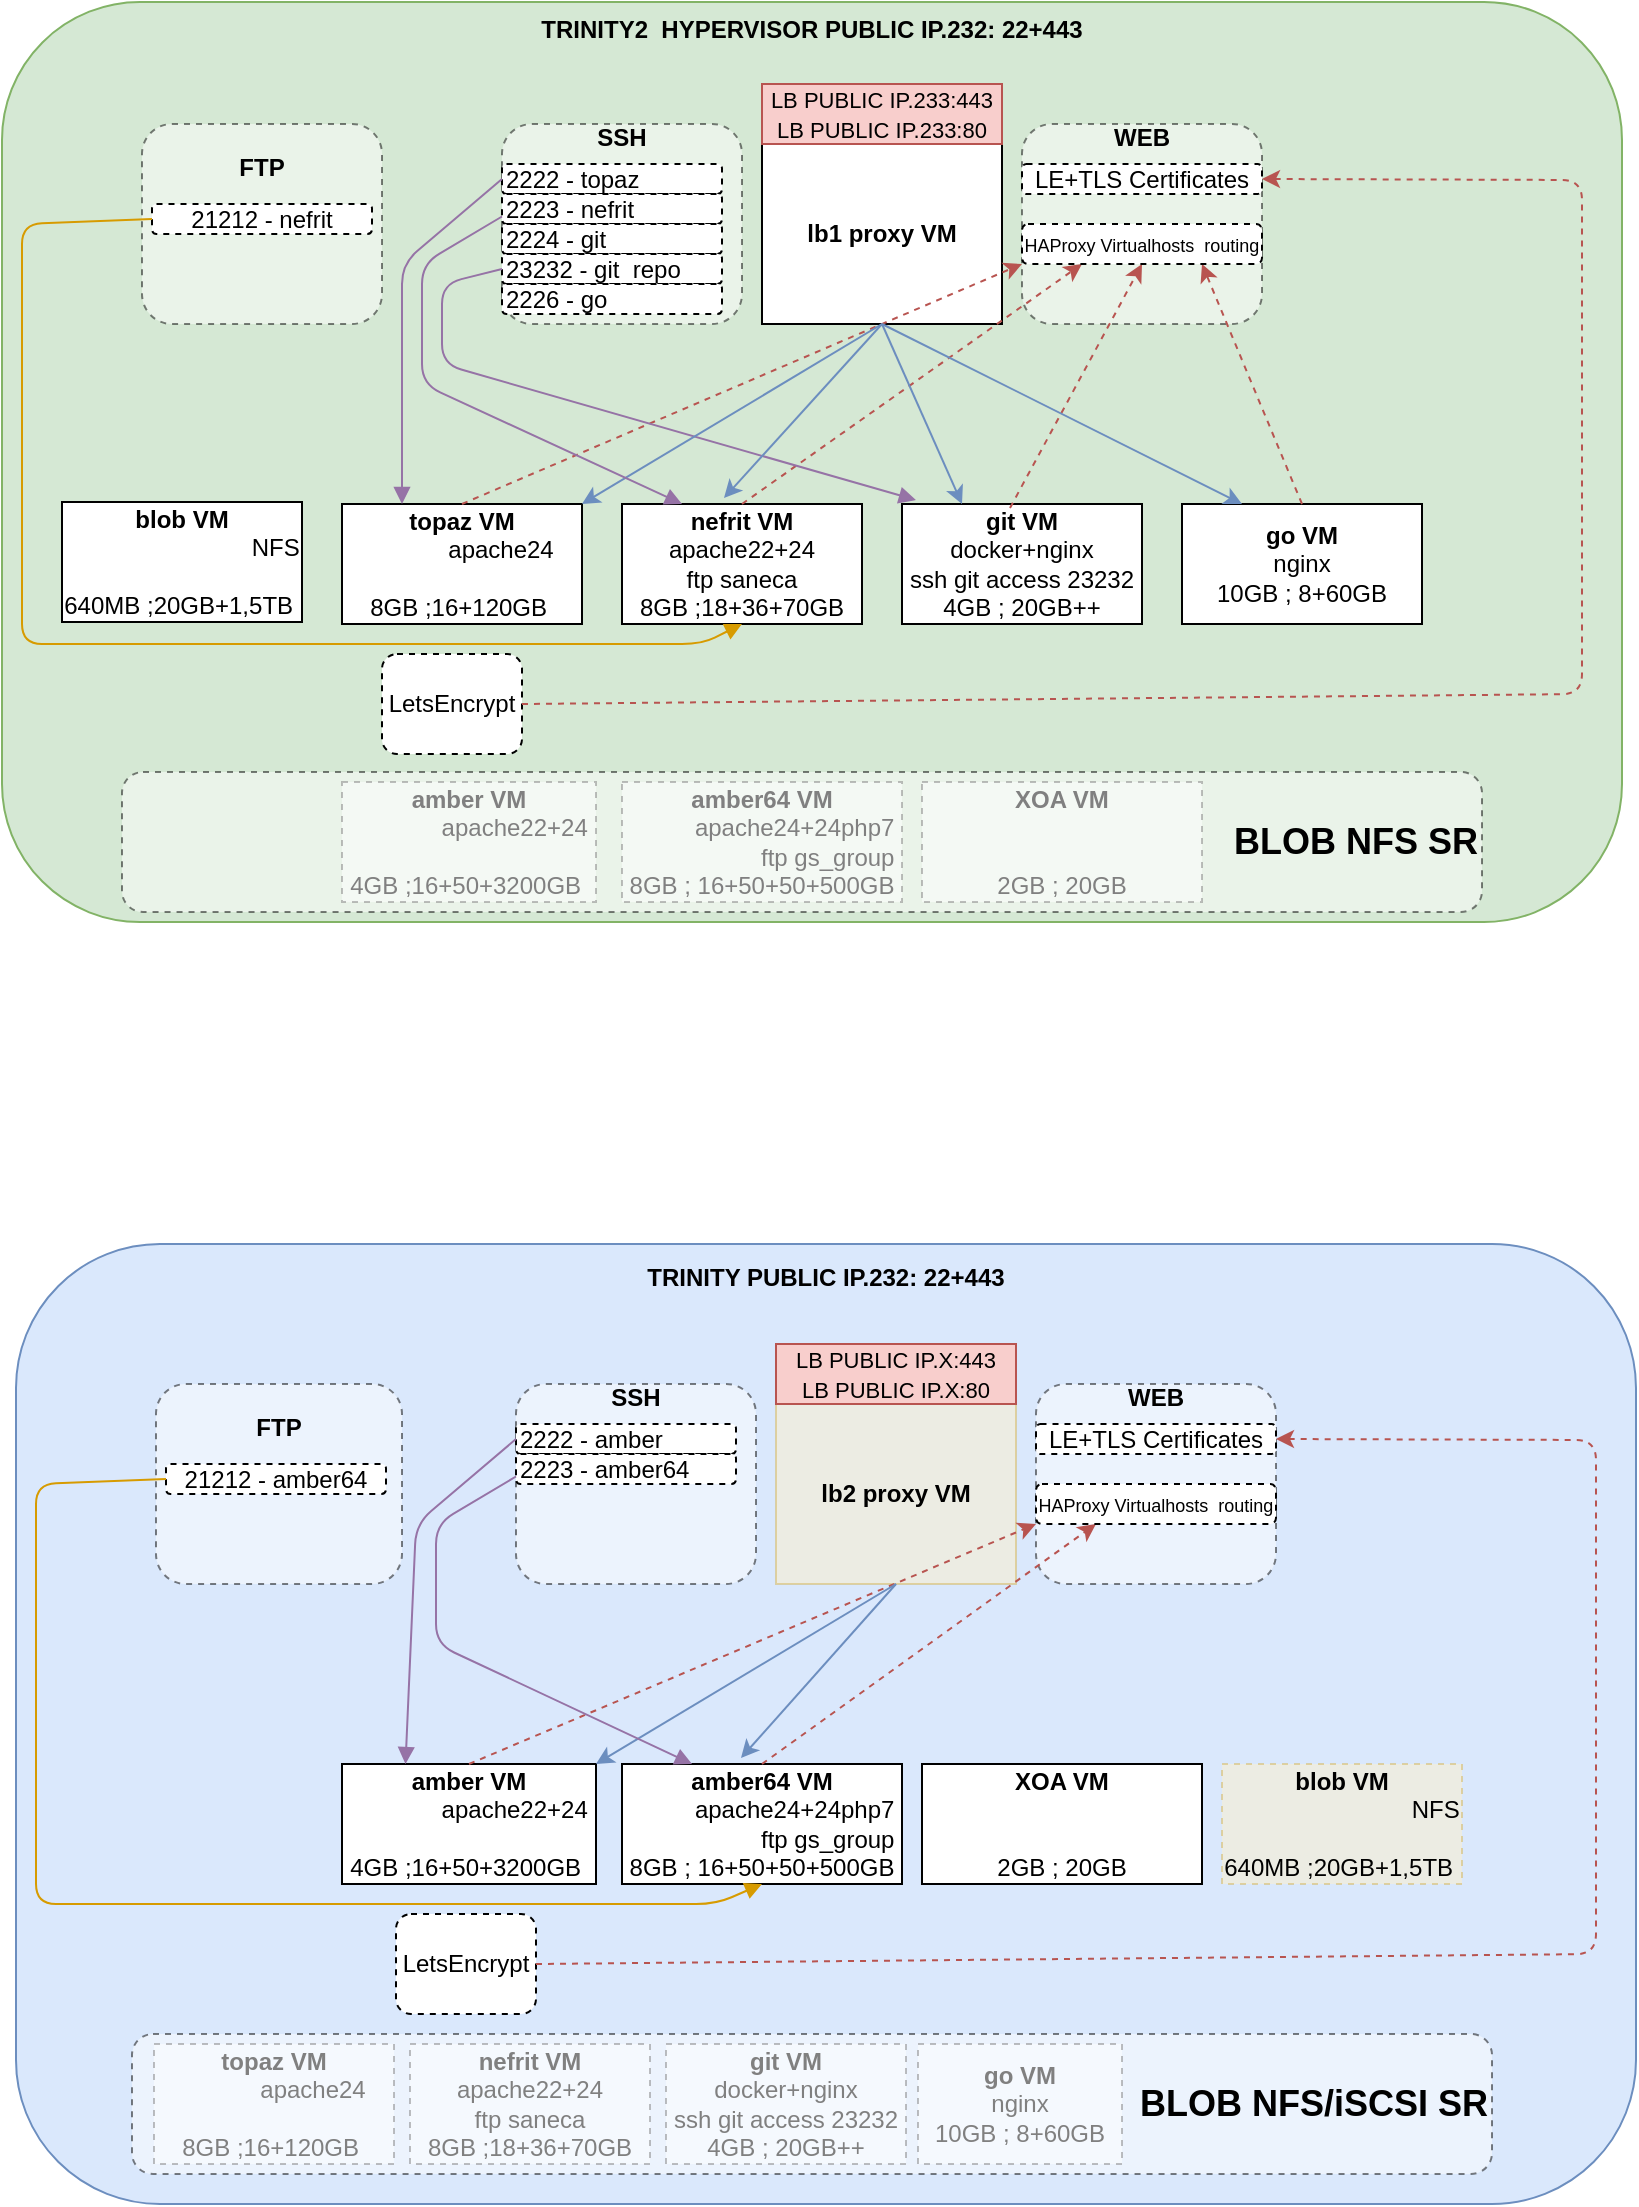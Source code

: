 <mxfile version="14.9.5" type="github">
  <diagram id="hEOPRyQ-eAC0z9hbc_f6" name="Page-1">
    <mxGraphModel dx="1694" dy="1250" grid="1" gridSize="10" guides="1" tooltips="1" connect="1" arrows="1" fold="1" page="1" pageScale="1" pageWidth="827" pageHeight="1169" math="0" shadow="0">
      <root>
        <mxCell id="0" />
        <mxCell id="1" parent="0" />
        <mxCell id="1HiquVqcEUUngfIJ4meI-1" value="&lt;b&gt;TRINITY2 &amp;nbsp;HYPERVISOR PUBLIC IP.232: 22+443&lt;br&gt;&lt;br&gt;&lt;br&gt;&lt;br&gt;&lt;br&gt;&lt;br&gt;&lt;br&gt;&lt;br&gt;&lt;br&gt;&lt;br&gt;&lt;br&gt;&lt;br&gt;&lt;br&gt;&lt;br&gt;&lt;br&gt;&lt;br&gt;&lt;br&gt;&lt;br&gt;&lt;br&gt;&lt;br&gt;&lt;br&gt;&lt;br&gt;&lt;br&gt;&lt;br&gt;&lt;br&gt;&lt;br&gt;&lt;br&gt;&lt;br&gt;&lt;br&gt;&lt;br&gt;&lt;br&gt;&lt;/b&gt;" style="rounded=1;whiteSpace=wrap;html=1;fillColor=#d5e8d4;strokeColor=#82b366;" parent="1" vertex="1">
          <mxGeometry x="10" y="10" width="810" height="460" as="geometry" />
        </mxCell>
        <mxCell id="SXLtPEiqwLkHwdA_sOVr-15" value="&lt;b&gt;WEB&lt;br&gt;&lt;br&gt;&lt;br&gt;&lt;br&gt;&lt;br&gt;&lt;br&gt;&lt;br&gt;&lt;/b&gt;" style="rounded=1;whiteSpace=wrap;html=1;dashed=1;opacity=50;" parent="1" vertex="1">
          <mxGeometry x="520" y="71" width="120" height="100" as="geometry" />
        </mxCell>
        <mxCell id="SXLtPEiqwLkHwdA_sOVr-1" value="&lt;b&gt;topaz VM&lt;br&gt;&lt;div style=&quot;text-align: right&quot;&gt;&lt;span style=&quot;font-weight: normal&quot;&gt;apache24&lt;/span&gt;&lt;/div&gt;&lt;/b&gt;&lt;div&gt;&lt;div style=&quot;text-align: right&quot;&gt;&lt;br&gt;&lt;/div&gt;&lt;div style=&quot;text-align: right&quot;&gt;8GB ;16+120GB&amp;nbsp;&lt;br&gt;&lt;/div&gt;&lt;/div&gt;" style="rounded=0;whiteSpace=wrap;html=1;" parent="1" vertex="1">
          <mxGeometry x="180" y="261" width="120" height="60" as="geometry" />
        </mxCell>
        <mxCell id="SXLtPEiqwLkHwdA_sOVr-2" value="&lt;b&gt;nefrit VM&lt;br&gt;&lt;/b&gt;apache22+24&lt;br&gt;ftp saneca&lt;br&gt;8GB ;18+36+70GB" style="rounded=0;whiteSpace=wrap;html=1;" parent="1" vertex="1">
          <mxGeometry x="320" y="261" width="120" height="60" as="geometry" />
        </mxCell>
        <mxCell id="SXLtPEiqwLkHwdA_sOVr-3" value="&lt;b&gt;git VM&lt;br&gt;&lt;/b&gt;docker+nginx&lt;br&gt;ssh git access&amp;nbsp;23232&lt;br&gt;4GB ; 20GB++" style="rounded=0;whiteSpace=wrap;html=1;" parent="1" vertex="1">
          <mxGeometry x="460" y="261" width="120" height="60" as="geometry" />
        </mxCell>
        <mxCell id="SXLtPEiqwLkHwdA_sOVr-4" value="&lt;b&gt;go VM&lt;br&gt;&lt;/b&gt;nginx&lt;br&gt;10GB ; 8+60GB" style="rounded=0;whiteSpace=wrap;html=1;" parent="1" vertex="1">
          <mxGeometry x="600" y="261" width="120" height="60" as="geometry" />
        </mxCell>
        <mxCell id="SXLtPEiqwLkHwdA_sOVr-5" value="&lt;b&gt;lb1 proxy VM&lt;/b&gt;" style="rounded=0;whiteSpace=wrap;html=1;" parent="1" vertex="1">
          <mxGeometry x="390" y="81" width="120" height="90" as="geometry" />
        </mxCell>
        <mxCell id="SXLtPEiqwLkHwdA_sOVr-6" value="&lt;font style=&quot;font-size: 11px&quot;&gt;LB PUBLIC IP.233:443&lt;br&gt;LB PUBLIC IP.233:80&lt;/font&gt;" style="text;html=1;strokeColor=#b85450;fillColor=#f8cecc;align=center;verticalAlign=middle;whiteSpace=wrap;rounded=0;" parent="1" vertex="1">
          <mxGeometry x="390" y="51" width="120" height="30" as="geometry" />
        </mxCell>
        <mxCell id="SXLtPEiqwLkHwdA_sOVr-8" value="LetsEncrypt" style="rounded=1;whiteSpace=wrap;html=1;dashed=1;" parent="1" vertex="1">
          <mxGeometry x="200" y="336" width="70" height="50" as="geometry" />
        </mxCell>
        <mxCell id="SXLtPEiqwLkHwdA_sOVr-9" value="" style="endArrow=classic;html=1;entryX=1;entryY=0.5;entryDx=0;entryDy=0;exitX=1;exitY=0.5;exitDx=0;exitDy=0;fillColor=#f8cecc;strokeColor=#b85450;dashed=1;" parent="1" source="SXLtPEiqwLkHwdA_sOVr-8" target="SXLtPEiqwLkHwdA_sOVr-7" edge="1">
          <mxGeometry width="50" height="50" relative="1" as="geometry">
            <mxPoint x="260" y="356" as="sourcePoint" />
            <mxPoint x="500" y="261" as="targetPoint" />
            <Array as="points">
              <mxPoint x="800" y="356" />
              <mxPoint x="800" y="99" />
            </Array>
          </mxGeometry>
        </mxCell>
        <mxCell id="SXLtPEiqwLkHwdA_sOVr-11" value="" style="endArrow=classic;html=1;entryX=0;entryY=1;entryDx=0;entryDy=0;exitX=0.5;exitY=0;exitDx=0;exitDy=0;fillColor=#f8cecc;strokeColor=#b85450;dashed=1;" parent="1" source="SXLtPEiqwLkHwdA_sOVr-1" target="SXLtPEiqwLkHwdA_sOVr-10" edge="1">
          <mxGeometry width="50" height="50" relative="1" as="geometry">
            <mxPoint x="450" y="311" as="sourcePoint" />
            <mxPoint x="500" y="261" as="targetPoint" />
          </mxGeometry>
        </mxCell>
        <mxCell id="SXLtPEiqwLkHwdA_sOVr-12" value="" style="endArrow=classic;html=1;entryX=0.25;entryY=1;entryDx=0;entryDy=0;exitX=0.5;exitY=0;exitDx=0;exitDy=0;fillColor=#f8cecc;strokeColor=#b85450;dashed=1;" parent="1" source="SXLtPEiqwLkHwdA_sOVr-2" target="SXLtPEiqwLkHwdA_sOVr-10" edge="1">
          <mxGeometry width="50" height="50" relative="1" as="geometry">
            <mxPoint x="250" y="271" as="sourcePoint" />
            <mxPoint x="530" y="151" as="targetPoint" />
          </mxGeometry>
        </mxCell>
        <mxCell id="SXLtPEiqwLkHwdA_sOVr-13" value="" style="endArrow=classic;html=1;entryX=0.5;entryY=1;entryDx=0;entryDy=0;exitX=0.45;exitY=0.033;exitDx=0;exitDy=0;exitPerimeter=0;fillColor=#f8cecc;strokeColor=#b85450;dashed=1;" parent="1" source="SXLtPEiqwLkHwdA_sOVr-3" target="SXLtPEiqwLkHwdA_sOVr-10" edge="1">
          <mxGeometry width="50" height="50" relative="1" as="geometry">
            <mxPoint x="390" y="271" as="sourcePoint" />
            <mxPoint x="547.5" y="151" as="targetPoint" />
          </mxGeometry>
        </mxCell>
        <mxCell id="SXLtPEiqwLkHwdA_sOVr-14" value="" style="endArrow=classic;html=1;entryX=0.75;entryY=1;entryDx=0;entryDy=0;exitX=0.5;exitY=0;exitDx=0;exitDy=0;fillColor=#f8cecc;strokeColor=#b85450;dashed=1;" parent="1" source="SXLtPEiqwLkHwdA_sOVr-4" target="SXLtPEiqwLkHwdA_sOVr-10" edge="1">
          <mxGeometry width="50" height="50" relative="1" as="geometry">
            <mxPoint x="400" y="281" as="sourcePoint" />
            <mxPoint x="557.5" y="161" as="targetPoint" />
          </mxGeometry>
        </mxCell>
        <mxCell id="SXLtPEiqwLkHwdA_sOVr-16" value="&lt;b&gt;SSH&lt;br&gt;&lt;br&gt;&lt;br&gt;&lt;br&gt;&lt;br&gt;&lt;br&gt;&lt;br&gt;&lt;/b&gt;" style="rounded=1;whiteSpace=wrap;html=1;dashed=1;opacity=50;" parent="1" vertex="1">
          <mxGeometry x="260" y="71" width="120" height="100" as="geometry" />
        </mxCell>
        <mxCell id="SXLtPEiqwLkHwdA_sOVr-17" value="2222 - topaz" style="rounded=1;whiteSpace=wrap;html=1;dashed=1;align=left;" parent="1" vertex="1">
          <mxGeometry x="260" y="91" width="110" height="15" as="geometry" />
        </mxCell>
        <mxCell id="SXLtPEiqwLkHwdA_sOVr-19" value="2223 - nefrit" style="rounded=1;whiteSpace=wrap;html=1;dashed=1;align=left;" parent="1" vertex="1">
          <mxGeometry x="260" y="106" width="110" height="15" as="geometry" />
        </mxCell>
        <mxCell id="SXLtPEiqwLkHwdA_sOVr-20" value="2224 - git" style="rounded=1;whiteSpace=wrap;html=1;dashed=1;align=left;" parent="1" vertex="1">
          <mxGeometry x="260" y="121" width="110" height="15" as="geometry" />
        </mxCell>
        <mxCell id="SXLtPEiqwLkHwdA_sOVr-21" value="23232 - git &amp;nbsp;repo" style="rounded=1;whiteSpace=wrap;html=1;dashed=1;align=left;" parent="1" vertex="1">
          <mxGeometry x="260" y="136" width="110" height="15" as="geometry" />
        </mxCell>
        <mxCell id="SXLtPEiqwLkHwdA_sOVr-23" value="" style="endArrow=block;html=1;exitX=0;exitY=0.5;exitDx=0;exitDy=0;entryX=0.25;entryY=0;entryDx=0;entryDy=0;endFill=1;fillColor=#e1d5e7;strokeColor=#9673a6;" parent="1" source="SXLtPEiqwLkHwdA_sOVr-17" target="SXLtPEiqwLkHwdA_sOVr-1" edge="1">
          <mxGeometry width="50" height="50" relative="1" as="geometry">
            <mxPoint x="450" y="311" as="sourcePoint" />
            <mxPoint x="500" y="261" as="targetPoint" />
            <Array as="points">
              <mxPoint x="210" y="141" />
            </Array>
          </mxGeometry>
        </mxCell>
        <mxCell id="SXLtPEiqwLkHwdA_sOVr-28" value="" style="endArrow=block;html=1;exitX=0;exitY=0.5;exitDx=0;exitDy=0;entryX=0.058;entryY=-0.033;entryDx=0;entryDy=0;endFill=1;fillColor=#e1d5e7;strokeColor=#9673a6;entryPerimeter=0;" parent="1" source="SXLtPEiqwLkHwdA_sOVr-21" target="SXLtPEiqwLkHwdA_sOVr-3" edge="1">
          <mxGeometry width="50" height="50" relative="1" as="geometry">
            <mxPoint x="270" y="108.5" as="sourcePoint" />
            <mxPoint x="220" y="271" as="targetPoint" />
            <Array as="points">
              <mxPoint x="230" y="151" />
              <mxPoint x="230" y="191" />
            </Array>
          </mxGeometry>
        </mxCell>
        <mxCell id="SXLtPEiqwLkHwdA_sOVr-30" value="&lt;b&gt;FTP&lt;br&gt;&lt;br&gt;&lt;br&gt;&lt;br&gt;&lt;br&gt;&lt;/b&gt;" style="rounded=1;whiteSpace=wrap;html=1;dashed=1;opacity=50;" parent="1" vertex="1">
          <mxGeometry x="80" y="71" width="120" height="100" as="geometry" />
        </mxCell>
        <mxCell id="SXLtPEiqwLkHwdA_sOVr-32" value="21212 - nefrit" style="rounded=1;whiteSpace=wrap;html=1;dashed=1;" parent="1" vertex="1">
          <mxGeometry x="85" y="111" width="110" height="15" as="geometry" />
        </mxCell>
        <mxCell id="SXLtPEiqwLkHwdA_sOVr-34" value="" style="endArrow=block;html=1;exitX=0;exitY=0.5;exitDx=0;exitDy=0;entryX=0.5;entryY=1;entryDx=0;entryDy=0;endFill=1;fillColor=#ffe6cc;strokeColor=#d79b00;" parent="1" source="SXLtPEiqwLkHwdA_sOVr-32" target="SXLtPEiqwLkHwdA_sOVr-2" edge="1">
          <mxGeometry width="50" height="50" relative="1" as="geometry">
            <mxPoint x="95" y="113.5" as="sourcePoint" />
            <mxPoint x="190" y="301" as="targetPoint" />
            <Array as="points">
              <mxPoint x="20" y="121" />
              <mxPoint x="20" y="221" />
              <mxPoint x="20" y="331" />
              <mxPoint x="85" y="331" />
              <mxPoint x="360" y="331" />
            </Array>
          </mxGeometry>
        </mxCell>
        <mxCell id="SXLtPEiqwLkHwdA_sOVr-35" value="" style="endArrow=classic;html=1;entryX=1;entryY=0;entryDx=0;entryDy=0;exitX=0.5;exitY=1;exitDx=0;exitDy=0;fillColor=#dae8fc;strokeColor=#6c8ebf;" parent="1" source="SXLtPEiqwLkHwdA_sOVr-5" target="SXLtPEiqwLkHwdA_sOVr-1" edge="1">
          <mxGeometry width="50" height="50" relative="1" as="geometry">
            <mxPoint x="490" y="301" as="sourcePoint" />
            <mxPoint x="540" y="251" as="targetPoint" />
          </mxGeometry>
        </mxCell>
        <mxCell id="SXLtPEiqwLkHwdA_sOVr-36" value="" style="endArrow=classic;html=1;entryX=0.425;entryY=-0.05;entryDx=0;entryDy=0;exitX=0.5;exitY=1;exitDx=0;exitDy=0;entryPerimeter=0;fillColor=#dae8fc;strokeColor=#6c8ebf;" parent="1" source="SXLtPEiqwLkHwdA_sOVr-5" target="SXLtPEiqwLkHwdA_sOVr-2" edge="1">
          <mxGeometry width="50" height="50" relative="1" as="geometry">
            <mxPoint x="430" y="151" as="sourcePoint" />
            <mxPoint x="310" y="271" as="targetPoint" />
          </mxGeometry>
        </mxCell>
        <mxCell id="SXLtPEiqwLkHwdA_sOVr-37" value="" style="endArrow=classic;html=1;entryX=0.25;entryY=0;entryDx=0;entryDy=0;exitX=0.5;exitY=1;exitDx=0;exitDy=0;fillColor=#dae8fc;strokeColor=#6c8ebf;" parent="1" source="SXLtPEiqwLkHwdA_sOVr-5" target="SXLtPEiqwLkHwdA_sOVr-3" edge="1">
          <mxGeometry width="50" height="50" relative="1" as="geometry">
            <mxPoint x="460" y="151" as="sourcePoint" />
            <mxPoint x="381" y="268" as="targetPoint" />
          </mxGeometry>
        </mxCell>
        <mxCell id="SXLtPEiqwLkHwdA_sOVr-38" value="" style="endArrow=classic;html=1;entryX=0.25;entryY=0;entryDx=0;entryDy=0;exitX=0.5;exitY=1;exitDx=0;exitDy=0;fillColor=#dae8fc;strokeColor=#6c8ebf;" parent="1" source="SXLtPEiqwLkHwdA_sOVr-5" target="SXLtPEiqwLkHwdA_sOVr-4" edge="1">
          <mxGeometry width="50" height="50" relative="1" as="geometry">
            <mxPoint x="460" y="151" as="sourcePoint" />
            <mxPoint x="500" y="271" as="targetPoint" />
          </mxGeometry>
        </mxCell>
        <mxCell id="SXLtPEiqwLkHwdA_sOVr-39" value="2226 - go" style="rounded=1;whiteSpace=wrap;html=1;dashed=1;align=left;" parent="1" vertex="1">
          <mxGeometry x="260" y="151" width="110" height="15" as="geometry" />
        </mxCell>
        <mxCell id="SXLtPEiqwLkHwdA_sOVr-7" value="LE+TLS Certificates" style="rounded=1;whiteSpace=wrap;html=1;dashed=1;" parent="1" vertex="1">
          <mxGeometry x="520" y="91" width="120" height="15" as="geometry" />
        </mxCell>
        <mxCell id="SXLtPEiqwLkHwdA_sOVr-10" value="&lt;font style=&quot;font-size: 9px&quot;&gt;HAProxy Virtualhosts &amp;nbsp;routing&lt;/font&gt;" style="rounded=1;whiteSpace=wrap;html=1;dashed=1;" parent="1" vertex="1">
          <mxGeometry x="520" y="121" width="120" height="20" as="geometry" />
        </mxCell>
        <mxCell id="SXLtPEiqwLkHwdA_sOVr-41" value="" style="endArrow=block;html=1;exitX=0;exitY=0.75;exitDx=0;exitDy=0;entryX=0.25;entryY=0;entryDx=0;entryDy=0;endFill=1;fillColor=#e1d5e7;strokeColor=#9673a6;" parent="1" source="SXLtPEiqwLkHwdA_sOVr-19" target="SXLtPEiqwLkHwdA_sOVr-2" edge="1">
          <mxGeometry width="50" height="50" relative="1" as="geometry">
            <mxPoint x="270" y="153.5" as="sourcePoint" />
            <mxPoint x="476.96" y="269.02" as="targetPoint" />
            <Array as="points">
              <mxPoint x="220" y="141" />
              <mxPoint x="220" y="201" />
            </Array>
          </mxGeometry>
        </mxCell>
        <mxCell id="yglTp-ed2eau_NAfF2EX-1" value="&lt;b&gt;TRINITY PUBLIC IP.232: 22+443&lt;br&gt;&lt;br&gt;&lt;br&gt;&lt;br&gt;&lt;br&gt;&lt;br&gt;&lt;br&gt;&lt;br&gt;&lt;br&gt;&lt;br&gt;&lt;br&gt;&lt;br&gt;&lt;br&gt;&lt;br&gt;&lt;br&gt;&lt;br&gt;&lt;br&gt;&lt;br&gt;&lt;br&gt;&lt;br&gt;&lt;br&gt;&lt;br&gt;&lt;br&gt;&lt;br&gt;&lt;br&gt;&lt;br&gt;&lt;br&gt;&lt;br&gt;&lt;br&gt;&lt;br&gt;&lt;br&gt;&lt;br&gt;&lt;/b&gt;" style="rounded=1;whiteSpace=wrap;html=1;fillColor=#dae8fc;strokeColor=#6c8ebf;" vertex="1" parent="1">
          <mxGeometry x="17" y="631" width="810" height="480" as="geometry" />
        </mxCell>
        <mxCell id="yglTp-ed2eau_NAfF2EX-2" value="&lt;b&gt;WEB&lt;br&gt;&lt;br&gt;&lt;br&gt;&lt;br&gt;&lt;br&gt;&lt;br&gt;&lt;br&gt;&lt;/b&gt;" style="rounded=1;whiteSpace=wrap;html=1;dashed=1;opacity=50;" vertex="1" parent="1">
          <mxGeometry x="527" y="701" width="120" height="100" as="geometry" />
        </mxCell>
        <mxCell id="yglTp-ed2eau_NAfF2EX-3" value="&lt;b&gt;amber VM&lt;br&gt;&lt;div style=&quot;text-align: right&quot;&gt;&lt;span style=&quot;font-weight: normal&quot;&gt;apache22+24&lt;/span&gt;&lt;/div&gt;&lt;/b&gt;&lt;div&gt;&lt;div style=&quot;text-align: right&quot;&gt;&lt;br&gt;&lt;/div&gt;&lt;/div&gt;&lt;div style=&quot;text-align: right&quot;&gt;4GB ;16+50+3200GB&amp;nbsp;&lt;/div&gt;" style="rounded=0;whiteSpace=wrap;html=1;" vertex="1" parent="1">
          <mxGeometry x="180" y="891" width="127" height="60" as="geometry" />
        </mxCell>
        <mxCell id="yglTp-ed2eau_NAfF2EX-4" value="&lt;b&gt;amber64 VM&lt;br&gt;&lt;div style=&quot;text-align: right&quot;&gt;&lt;span style=&quot;font-weight: normal&quot;&gt;apache24+24php7&lt;/span&gt;&lt;/div&gt;&lt;/b&gt;&lt;div style=&quot;text-align: right&quot;&gt;ftp gs_group&lt;/div&gt;&lt;div style=&quot;text-align: right&quot;&gt;8GB ; 16+50+50+500GB&lt;/div&gt;" style="rounded=0;whiteSpace=wrap;html=1;" vertex="1" parent="1">
          <mxGeometry x="320" y="891" width="140" height="60" as="geometry" />
        </mxCell>
        <mxCell id="yglTp-ed2eau_NAfF2EX-7" value="&lt;b&gt;lb2 proxy VM&lt;/b&gt;" style="rounded=0;whiteSpace=wrap;html=1;fillColor=#fff2cc;strokeColor=#d6b656;opacity=50;" vertex="1" parent="1">
          <mxGeometry x="397" y="711" width="120" height="90" as="geometry" />
        </mxCell>
        <mxCell id="yglTp-ed2eau_NAfF2EX-8" value="&lt;font style=&quot;font-size: 11px&quot;&gt;LB PUBLIC IP.X:443&lt;br&gt;LB PUBLIC IP.X:80&lt;/font&gt;" style="text;html=1;strokeColor=#b85450;fillColor=#f8cecc;align=center;verticalAlign=middle;whiteSpace=wrap;rounded=0;" vertex="1" parent="1">
          <mxGeometry x="397" y="681" width="120" height="30" as="geometry" />
        </mxCell>
        <mxCell id="yglTp-ed2eau_NAfF2EX-9" value="LetsEncrypt" style="rounded=1;whiteSpace=wrap;html=1;dashed=1;" vertex="1" parent="1">
          <mxGeometry x="207" y="966" width="70" height="50" as="geometry" />
        </mxCell>
        <mxCell id="yglTp-ed2eau_NAfF2EX-10" value="" style="endArrow=classic;html=1;entryX=1;entryY=0.5;entryDx=0;entryDy=0;exitX=1;exitY=0.5;exitDx=0;exitDy=0;fillColor=#f8cecc;strokeColor=#b85450;dashed=1;" edge="1" parent="1" source="yglTp-ed2eau_NAfF2EX-9" target="yglTp-ed2eau_NAfF2EX-31">
          <mxGeometry width="50" height="50" relative="1" as="geometry">
            <mxPoint x="267" y="986" as="sourcePoint" />
            <mxPoint x="507" y="891" as="targetPoint" />
            <Array as="points">
              <mxPoint x="807" y="986" />
              <mxPoint x="807" y="729" />
            </Array>
          </mxGeometry>
        </mxCell>
        <mxCell id="yglTp-ed2eau_NAfF2EX-11" value="" style="endArrow=classic;html=1;entryX=0;entryY=1;entryDx=0;entryDy=0;exitX=0.5;exitY=0;exitDx=0;exitDy=0;fillColor=#f8cecc;strokeColor=#b85450;dashed=1;" edge="1" parent="1" source="yglTp-ed2eau_NAfF2EX-3" target="yglTp-ed2eau_NAfF2EX-32">
          <mxGeometry width="50" height="50" relative="1" as="geometry">
            <mxPoint x="457" y="941" as="sourcePoint" />
            <mxPoint x="507" y="891" as="targetPoint" />
          </mxGeometry>
        </mxCell>
        <mxCell id="yglTp-ed2eau_NAfF2EX-12" value="" style="endArrow=classic;html=1;entryX=0.25;entryY=1;entryDx=0;entryDy=0;exitX=0.5;exitY=0;exitDx=0;exitDy=0;fillColor=#f8cecc;strokeColor=#b85450;dashed=1;" edge="1" parent="1" source="yglTp-ed2eau_NAfF2EX-4" target="yglTp-ed2eau_NAfF2EX-32">
          <mxGeometry width="50" height="50" relative="1" as="geometry">
            <mxPoint x="257" y="901" as="sourcePoint" />
            <mxPoint x="537" y="781" as="targetPoint" />
          </mxGeometry>
        </mxCell>
        <mxCell id="yglTp-ed2eau_NAfF2EX-15" value="&lt;b&gt;SSH&lt;br&gt;&lt;br&gt;&lt;br&gt;&lt;br&gt;&lt;br&gt;&lt;br&gt;&lt;br&gt;&lt;/b&gt;" style="rounded=1;whiteSpace=wrap;html=1;dashed=1;opacity=50;" vertex="1" parent="1">
          <mxGeometry x="267" y="701" width="120" height="100" as="geometry" />
        </mxCell>
        <mxCell id="yglTp-ed2eau_NAfF2EX-16" value="2222 - amber" style="rounded=1;whiteSpace=wrap;html=1;dashed=1;align=left;" vertex="1" parent="1">
          <mxGeometry x="267" y="721" width="110" height="15" as="geometry" />
        </mxCell>
        <mxCell id="yglTp-ed2eau_NAfF2EX-17" value="2223 - amber64" style="rounded=1;whiteSpace=wrap;html=1;dashed=1;align=left;" vertex="1" parent="1">
          <mxGeometry x="267" y="736" width="110" height="15" as="geometry" />
        </mxCell>
        <mxCell id="yglTp-ed2eau_NAfF2EX-20" value="" style="endArrow=block;html=1;exitX=0;exitY=0.5;exitDx=0;exitDy=0;entryX=0.25;entryY=0;entryDx=0;entryDy=0;endFill=1;fillColor=#e1d5e7;strokeColor=#9673a6;" edge="1" parent="1" source="yglTp-ed2eau_NAfF2EX-16" target="yglTp-ed2eau_NAfF2EX-3">
          <mxGeometry width="50" height="50" relative="1" as="geometry">
            <mxPoint x="457" y="941" as="sourcePoint" />
            <mxPoint x="507" y="891" as="targetPoint" />
            <Array as="points">
              <mxPoint x="217" y="771" />
            </Array>
          </mxGeometry>
        </mxCell>
        <mxCell id="yglTp-ed2eau_NAfF2EX-22" value="&lt;b&gt;FTP&lt;br&gt;&lt;br&gt;&lt;br&gt;&lt;br&gt;&lt;br&gt;&lt;/b&gt;" style="rounded=1;whiteSpace=wrap;html=1;dashed=1;opacity=50;" vertex="1" parent="1">
          <mxGeometry x="87" y="701" width="123" height="100" as="geometry" />
        </mxCell>
        <mxCell id="yglTp-ed2eau_NAfF2EX-24" value="21212 - amber64" style="rounded=1;whiteSpace=wrap;html=1;dashed=1;" vertex="1" parent="1">
          <mxGeometry x="92" y="741" width="110" height="15" as="geometry" />
        </mxCell>
        <mxCell id="yglTp-ed2eau_NAfF2EX-25" value="" style="endArrow=block;html=1;exitX=0;exitY=0.5;exitDx=0;exitDy=0;entryX=0.5;entryY=1;entryDx=0;entryDy=0;endFill=1;fillColor=#ffe6cc;strokeColor=#d79b00;" edge="1" parent="1" source="yglTp-ed2eau_NAfF2EX-24" target="yglTp-ed2eau_NAfF2EX-4">
          <mxGeometry width="50" height="50" relative="1" as="geometry">
            <mxPoint x="102" y="743.5" as="sourcePoint" />
            <mxPoint x="197" y="931" as="targetPoint" />
            <Array as="points">
              <mxPoint x="27" y="751" />
              <mxPoint x="27" y="851" />
              <mxPoint x="27" y="961" />
              <mxPoint x="92" y="961" />
              <mxPoint x="367" y="961" />
            </Array>
          </mxGeometry>
        </mxCell>
        <mxCell id="yglTp-ed2eau_NAfF2EX-26" value="" style="endArrow=classic;html=1;entryX=1;entryY=0;entryDx=0;entryDy=0;exitX=0.5;exitY=1;exitDx=0;exitDy=0;fillColor=#dae8fc;strokeColor=#6c8ebf;" edge="1" parent="1" source="yglTp-ed2eau_NAfF2EX-7" target="yglTp-ed2eau_NAfF2EX-3">
          <mxGeometry width="50" height="50" relative="1" as="geometry">
            <mxPoint x="497" y="931" as="sourcePoint" />
            <mxPoint x="547" y="881" as="targetPoint" />
          </mxGeometry>
        </mxCell>
        <mxCell id="yglTp-ed2eau_NAfF2EX-27" value="" style="endArrow=classic;html=1;entryX=0.425;entryY=-0.05;entryDx=0;entryDy=0;exitX=0.5;exitY=1;exitDx=0;exitDy=0;entryPerimeter=0;fillColor=#dae8fc;strokeColor=#6c8ebf;" edge="1" parent="1" source="yglTp-ed2eau_NAfF2EX-7" target="yglTp-ed2eau_NAfF2EX-4">
          <mxGeometry width="50" height="50" relative="1" as="geometry">
            <mxPoint x="437" y="781" as="sourcePoint" />
            <mxPoint x="317" y="901" as="targetPoint" />
          </mxGeometry>
        </mxCell>
        <mxCell id="yglTp-ed2eau_NAfF2EX-31" value="LE+TLS Certificates" style="rounded=1;whiteSpace=wrap;html=1;dashed=1;" vertex="1" parent="1">
          <mxGeometry x="527" y="721" width="120" height="15" as="geometry" />
        </mxCell>
        <mxCell id="yglTp-ed2eau_NAfF2EX-32" value="&lt;font style=&quot;font-size: 9px&quot;&gt;HAProxy Virtualhosts &amp;nbsp;routing&lt;/font&gt;" style="rounded=1;whiteSpace=wrap;html=1;dashed=1;" vertex="1" parent="1">
          <mxGeometry x="527" y="751" width="120" height="20" as="geometry" />
        </mxCell>
        <mxCell id="yglTp-ed2eau_NAfF2EX-33" value="" style="endArrow=block;html=1;exitX=0;exitY=0.75;exitDx=0;exitDy=0;entryX=0.25;entryY=0;entryDx=0;entryDy=0;endFill=1;fillColor=#e1d5e7;strokeColor=#9673a6;" edge="1" parent="1" source="yglTp-ed2eau_NAfF2EX-17" target="yglTp-ed2eau_NAfF2EX-4">
          <mxGeometry width="50" height="50" relative="1" as="geometry">
            <mxPoint x="277" y="783.5" as="sourcePoint" />
            <mxPoint x="483.96" y="899.02" as="targetPoint" />
            <Array as="points">
              <mxPoint x="227" y="771" />
              <mxPoint x="227" y="831" />
            </Array>
          </mxGeometry>
        </mxCell>
        <mxCell id="yglTp-ed2eau_NAfF2EX-35" value="&lt;b&gt;XOA VM&lt;br&gt;&lt;div style=&quot;text-align: right&quot;&gt;&lt;br&gt;&lt;/div&gt;&lt;div style=&quot;text-align: right&quot;&gt;&lt;br&gt;&lt;/div&gt;&lt;/b&gt;&lt;div style=&quot;text-align: right&quot;&gt;2GB ; 20GB&lt;/div&gt;" style="rounded=0;whiteSpace=wrap;html=1;" vertex="1" parent="1">
          <mxGeometry x="470" y="891" width="140" height="60" as="geometry" />
        </mxCell>
        <mxCell id="yglTp-ed2eau_NAfF2EX-36" value="&lt;b&gt;amber VM&lt;br&gt;&lt;div style=&quot;text-align: right&quot;&gt;&lt;span style=&quot;font-weight: normal&quot;&gt;apache22+24&lt;/span&gt;&lt;/div&gt;&lt;/b&gt;&lt;div&gt;&lt;div style=&quot;text-align: right&quot;&gt;&lt;br&gt;&lt;/div&gt;&lt;/div&gt;&lt;div style=&quot;text-align: right&quot;&gt;4GB ;16+50+3200GB&amp;nbsp;&lt;/div&gt;" style="rounded=0;whiteSpace=wrap;html=1;dashed=1;opacity=50;" vertex="1" parent="1">
          <mxGeometry x="180" y="400" width="127" height="60" as="geometry" />
        </mxCell>
        <mxCell id="yglTp-ed2eau_NAfF2EX-37" value="&lt;b&gt;amber64 VM&lt;br&gt;&lt;div style=&quot;text-align: right&quot;&gt;&lt;span style=&quot;font-weight: normal&quot;&gt;apache24+24php7&lt;/span&gt;&lt;/div&gt;&lt;/b&gt;&lt;div style=&quot;text-align: right&quot;&gt;ftp gs_group&lt;/div&gt;&lt;div style=&quot;text-align: right&quot;&gt;8GB ; 16+50+50+500GB&lt;/div&gt;" style="rounded=0;whiteSpace=wrap;html=1;dashed=1;opacity=50;" vertex="1" parent="1">
          <mxGeometry x="320" y="400" width="140" height="60" as="geometry" />
        </mxCell>
        <mxCell id="yglTp-ed2eau_NAfF2EX-38" value="&lt;b&gt;XOA VM&lt;br&gt;&lt;div style=&quot;text-align: right&quot;&gt;&lt;br&gt;&lt;/div&gt;&lt;div style=&quot;text-align: right&quot;&gt;&lt;br&gt;&lt;/div&gt;&lt;/b&gt;&lt;div style=&quot;text-align: right&quot;&gt;2GB ; 20GB&lt;/div&gt;" style="rounded=0;whiteSpace=wrap;html=1;dashed=1;opacity=50;" vertex="1" parent="1">
          <mxGeometry x="470" y="400" width="140" height="60" as="geometry" />
        </mxCell>
        <mxCell id="yglTp-ed2eau_NAfF2EX-39" value="&lt;b&gt;topaz VM&lt;br&gt;&lt;div style=&quot;text-align: right&quot;&gt;&lt;span style=&quot;font-weight: normal&quot;&gt;apache24&lt;/span&gt;&lt;/div&gt;&lt;/b&gt;&lt;div&gt;&lt;div style=&quot;text-align: right&quot;&gt;&lt;br&gt;&lt;/div&gt;&lt;div style=&quot;text-align: right&quot;&gt;8GB ;16+120GB&amp;nbsp;&lt;br&gt;&lt;/div&gt;&lt;/div&gt;" style="rounded=0;whiteSpace=wrap;html=1;dashed=1;opacity=50;" vertex="1" parent="1">
          <mxGeometry x="86" y="1031" width="120" height="60" as="geometry" />
        </mxCell>
        <mxCell id="yglTp-ed2eau_NAfF2EX-40" value="&lt;b&gt;nefrit VM&lt;br&gt;&lt;/b&gt;apache22+24&lt;br&gt;ftp saneca&lt;br&gt;8GB ;18+36+70GB" style="rounded=0;whiteSpace=wrap;html=1;dashed=1;opacity=50;" vertex="1" parent="1">
          <mxGeometry x="214" y="1031" width="120" height="60" as="geometry" />
        </mxCell>
        <mxCell id="yglTp-ed2eau_NAfF2EX-41" value="&lt;b&gt;git VM&lt;br&gt;&lt;/b&gt;docker+nginx&lt;br&gt;ssh git access&amp;nbsp;23232&lt;br&gt;4GB ; 20GB++" style="rounded=0;whiteSpace=wrap;html=1;dashed=1;opacity=50;" vertex="1" parent="1">
          <mxGeometry x="342" y="1031" width="120" height="60" as="geometry" />
        </mxCell>
        <mxCell id="yglTp-ed2eau_NAfF2EX-42" value="&lt;b&gt;go VM&lt;br&gt;&lt;/b&gt;nginx&lt;br&gt;10GB ; 8+60GB" style="rounded=0;whiteSpace=wrap;html=1;dashed=1;opacity=50;" vertex="1" parent="1">
          <mxGeometry x="468" y="1031" width="102" height="60" as="geometry" />
        </mxCell>
        <mxCell id="yglTp-ed2eau_NAfF2EX-43" value="&lt;b&gt;&lt;font style=&quot;font-size: 18px&quot;&gt;BLOB NFS SR&lt;/font&gt;&lt;/b&gt;" style="rounded=1;whiteSpace=wrap;html=1;dashed=1;opacity=50;align=right;" vertex="1" parent="1">
          <mxGeometry x="70" y="395" width="680" height="70" as="geometry" />
        </mxCell>
        <mxCell id="yglTp-ed2eau_NAfF2EX-44" value="&lt;b&gt;&lt;font style=&quot;font-size: 18px&quot;&gt;BLOB NFS/iSCSI SR&lt;/font&gt;&lt;/b&gt;" style="rounded=1;whiteSpace=wrap;html=1;dashed=1;opacity=50;align=right;" vertex="1" parent="1">
          <mxGeometry x="75" y="1026" width="680" height="70" as="geometry" />
        </mxCell>
        <mxCell id="yglTp-ed2eau_NAfF2EX-45" value="&lt;b&gt;blob VM&lt;br&gt;&lt;div style=&quot;text-align: right&quot;&gt;&lt;span style=&quot;font-weight: normal&quot;&gt;NFS&lt;/span&gt;&lt;/div&gt;&lt;/b&gt;&lt;div&gt;&lt;div style=&quot;text-align: right&quot;&gt;&lt;br&gt;&lt;/div&gt;&lt;div style=&quot;text-align: right&quot;&gt;640MB ;20GB+1,5TB&amp;nbsp;&lt;br&gt;&lt;/div&gt;&lt;/div&gt;" style="rounded=0;whiteSpace=wrap;html=1;" vertex="1" parent="1">
          <mxGeometry x="40" y="260" width="120" height="60" as="geometry" />
        </mxCell>
        <mxCell id="yglTp-ed2eau_NAfF2EX-46" value="&lt;b&gt;blob VM&lt;br&gt;&lt;div style=&quot;text-align: right&quot;&gt;&lt;span style=&quot;font-weight: normal&quot;&gt;NFS&lt;/span&gt;&lt;/div&gt;&lt;/b&gt;&lt;div&gt;&lt;div style=&quot;text-align: right&quot;&gt;&lt;br&gt;&lt;/div&gt;&lt;div style=&quot;text-align: right&quot;&gt;640MB ;20GB+1,5TB&amp;nbsp;&lt;br&gt;&lt;/div&gt;&lt;/div&gt;" style="rounded=0;whiteSpace=wrap;html=1;dashed=1;fillColor=#fff2cc;strokeColor=#d6b656;opacity=50;" vertex="1" parent="1">
          <mxGeometry x="620" y="891" width="120" height="60" as="geometry" />
        </mxCell>
      </root>
    </mxGraphModel>
  </diagram>
</mxfile>
